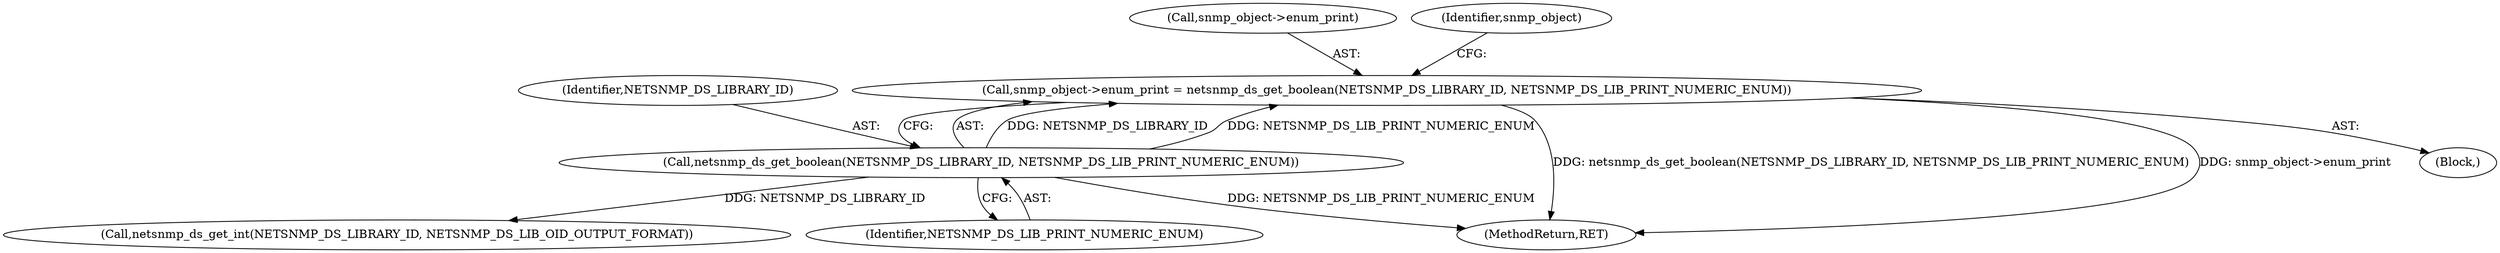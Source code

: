 digraph "0_php_cab1c3b3708eead315e033359d07049b23b147a3_1@pointer" {
"1000165" [label="(Call,snmp_object->enum_print = netsnmp_ds_get_boolean(NETSNMP_DS_LIBRARY_ID, NETSNMP_DS_LIB_PRINT_NUMERIC_ENUM))"];
"1000169" [label="(Call,netsnmp_ds_get_boolean(NETSNMP_DS_LIBRARY_ID, NETSNMP_DS_LIB_PRINT_NUMERIC_ENUM))"];
"1000166" [label="(Call,snmp_object->enum_print)"];
"1000104" [label="(Block,)"];
"1000174" [label="(Identifier,snmp_object)"];
"1000165" [label="(Call,snmp_object->enum_print = netsnmp_ds_get_boolean(NETSNMP_DS_LIBRARY_ID, NETSNMP_DS_LIB_PRINT_NUMERIC_ENUM))"];
"1000196" [label="(MethodReturn,RET)"];
"1000171" [label="(Identifier,NETSNMP_DS_LIB_PRINT_NUMERIC_ENUM)"];
"1000170" [label="(Identifier,NETSNMP_DS_LIBRARY_ID)"];
"1000169" [label="(Call,netsnmp_ds_get_boolean(NETSNMP_DS_LIBRARY_ID, NETSNMP_DS_LIB_PRINT_NUMERIC_ENUM))"];
"1000176" [label="(Call,netsnmp_ds_get_int(NETSNMP_DS_LIBRARY_ID, NETSNMP_DS_LIB_OID_OUTPUT_FORMAT))"];
"1000165" -> "1000104"  [label="AST: "];
"1000165" -> "1000169"  [label="CFG: "];
"1000166" -> "1000165"  [label="AST: "];
"1000169" -> "1000165"  [label="AST: "];
"1000174" -> "1000165"  [label="CFG: "];
"1000165" -> "1000196"  [label="DDG: netsnmp_ds_get_boolean(NETSNMP_DS_LIBRARY_ID, NETSNMP_DS_LIB_PRINT_NUMERIC_ENUM)"];
"1000165" -> "1000196"  [label="DDG: snmp_object->enum_print"];
"1000169" -> "1000165"  [label="DDG: NETSNMP_DS_LIBRARY_ID"];
"1000169" -> "1000165"  [label="DDG: NETSNMP_DS_LIB_PRINT_NUMERIC_ENUM"];
"1000169" -> "1000171"  [label="CFG: "];
"1000170" -> "1000169"  [label="AST: "];
"1000171" -> "1000169"  [label="AST: "];
"1000169" -> "1000196"  [label="DDG: NETSNMP_DS_LIB_PRINT_NUMERIC_ENUM"];
"1000169" -> "1000176"  [label="DDG: NETSNMP_DS_LIBRARY_ID"];
}
